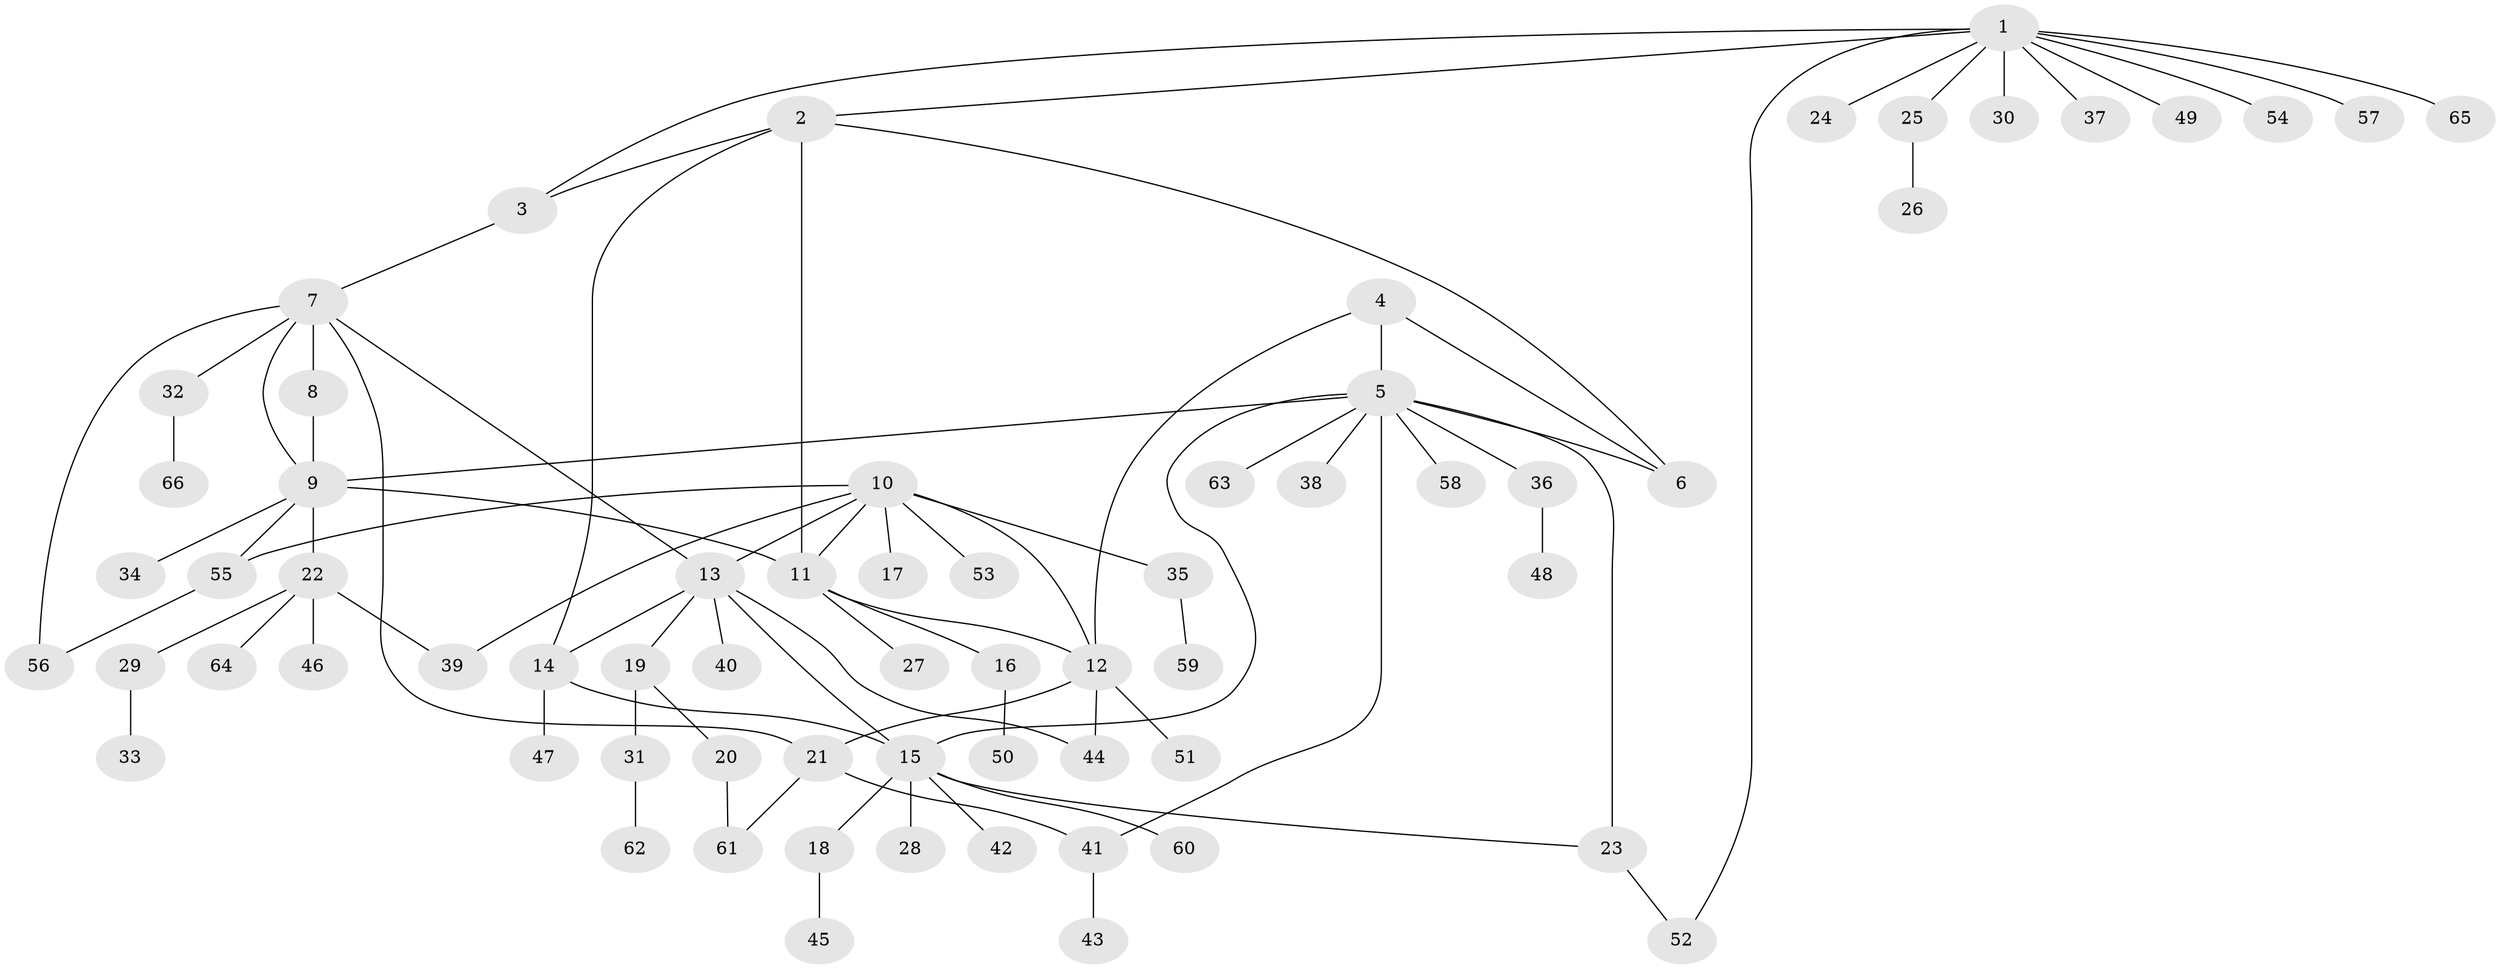 // Generated by graph-tools (version 1.1) at 2025/26/03/09/25 03:26:36]
// undirected, 66 vertices, 85 edges
graph export_dot {
graph [start="1"]
  node [color=gray90,style=filled];
  1;
  2;
  3;
  4;
  5;
  6;
  7;
  8;
  9;
  10;
  11;
  12;
  13;
  14;
  15;
  16;
  17;
  18;
  19;
  20;
  21;
  22;
  23;
  24;
  25;
  26;
  27;
  28;
  29;
  30;
  31;
  32;
  33;
  34;
  35;
  36;
  37;
  38;
  39;
  40;
  41;
  42;
  43;
  44;
  45;
  46;
  47;
  48;
  49;
  50;
  51;
  52;
  53;
  54;
  55;
  56;
  57;
  58;
  59;
  60;
  61;
  62;
  63;
  64;
  65;
  66;
  1 -- 2;
  1 -- 3;
  1 -- 24;
  1 -- 25;
  1 -- 30;
  1 -- 37;
  1 -- 49;
  1 -- 52;
  1 -- 54;
  1 -- 57;
  1 -- 65;
  2 -- 3;
  2 -- 6;
  2 -- 11;
  2 -- 14;
  3 -- 7;
  4 -- 5;
  4 -- 6;
  4 -- 12;
  5 -- 6;
  5 -- 9;
  5 -- 15;
  5 -- 23;
  5 -- 36;
  5 -- 38;
  5 -- 41;
  5 -- 58;
  5 -- 63;
  7 -- 8;
  7 -- 9;
  7 -- 13;
  7 -- 21;
  7 -- 32;
  7 -- 56;
  8 -- 9;
  9 -- 11;
  9 -- 22;
  9 -- 34;
  9 -- 55;
  10 -- 11;
  10 -- 12;
  10 -- 13;
  10 -- 17;
  10 -- 35;
  10 -- 39;
  10 -- 53;
  10 -- 55;
  11 -- 12;
  11 -- 16;
  11 -- 27;
  12 -- 21;
  12 -- 44;
  12 -- 51;
  13 -- 14;
  13 -- 15;
  13 -- 19;
  13 -- 40;
  13 -- 44;
  14 -- 15;
  14 -- 47;
  15 -- 18;
  15 -- 23;
  15 -- 28;
  15 -- 42;
  15 -- 60;
  16 -- 50;
  18 -- 45;
  19 -- 20;
  19 -- 31;
  20 -- 61;
  21 -- 41;
  21 -- 61;
  22 -- 29;
  22 -- 39;
  22 -- 46;
  22 -- 64;
  23 -- 52;
  25 -- 26;
  29 -- 33;
  31 -- 62;
  32 -- 66;
  35 -- 59;
  36 -- 48;
  41 -- 43;
  55 -- 56;
}
